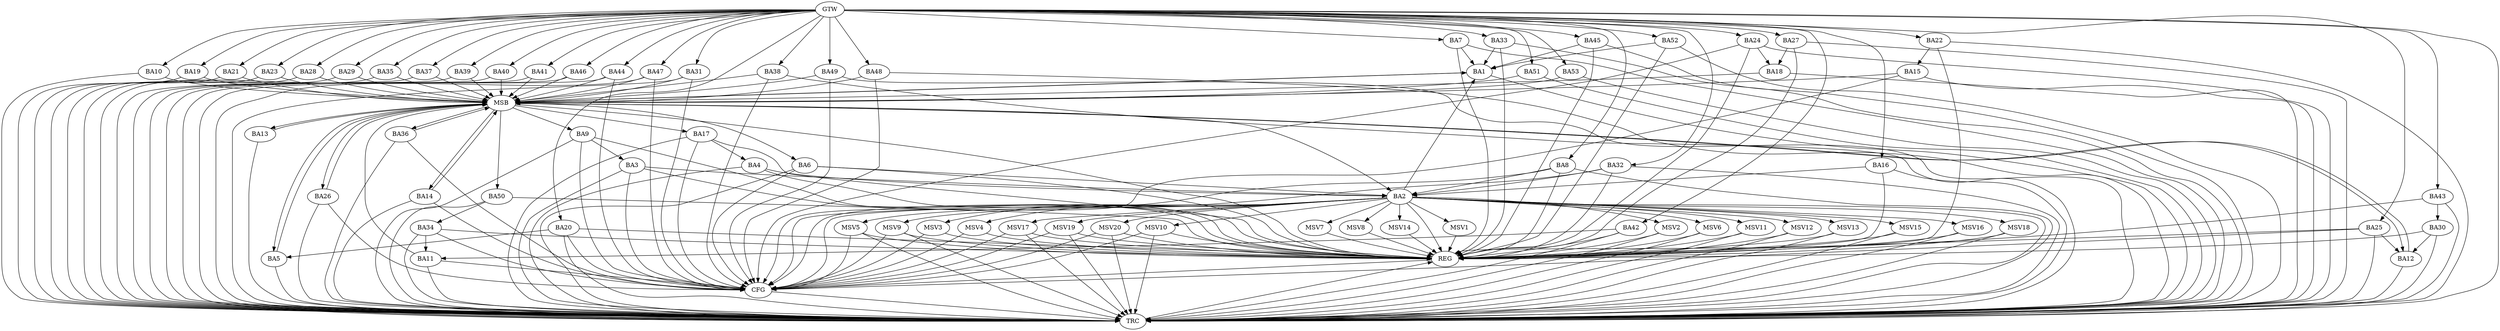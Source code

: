 strict digraph G {
  BA1 [ label="BA1" ];
  BA2 [ label="BA2" ];
  BA3 [ label="BA3" ];
  BA4 [ label="BA4" ];
  BA5 [ label="BA5" ];
  BA6 [ label="BA6" ];
  BA7 [ label="BA7" ];
  BA8 [ label="BA8" ];
  BA9 [ label="BA9" ];
  BA10 [ label="BA10" ];
  BA11 [ label="BA11" ];
  BA12 [ label="BA12" ];
  BA13 [ label="BA13" ];
  BA14 [ label="BA14" ];
  BA15 [ label="BA15" ];
  BA16 [ label="BA16" ];
  BA17 [ label="BA17" ];
  BA18 [ label="BA18" ];
  BA19 [ label="BA19" ];
  BA20 [ label="BA20" ];
  BA21 [ label="BA21" ];
  BA22 [ label="BA22" ];
  BA23 [ label="BA23" ];
  BA24 [ label="BA24" ];
  BA25 [ label="BA25" ];
  BA26 [ label="BA26" ];
  BA27 [ label="BA27" ];
  BA28 [ label="BA28" ];
  BA29 [ label="BA29" ];
  BA30 [ label="BA30" ];
  BA31 [ label="BA31" ];
  BA32 [ label="BA32" ];
  BA33 [ label="BA33" ];
  BA34 [ label="BA34" ];
  BA35 [ label="BA35" ];
  BA36 [ label="BA36" ];
  BA37 [ label="BA37" ];
  BA38 [ label="BA38" ];
  BA39 [ label="BA39" ];
  BA40 [ label="BA40" ];
  BA41 [ label="BA41" ];
  BA42 [ label="BA42" ];
  BA43 [ label="BA43" ];
  BA44 [ label="BA44" ];
  BA45 [ label="BA45" ];
  BA46 [ label="BA46" ];
  BA47 [ label="BA47" ];
  BA48 [ label="BA48" ];
  BA49 [ label="BA49" ];
  BA50 [ label="BA50" ];
  BA51 [ label="BA51" ];
  BA52 [ label="BA52" ];
  BA53 [ label="BA53" ];
  GTW [ label="GTW" ];
  REG [ label="REG" ];
  MSB [ label="MSB" ];
  CFG [ label="CFG" ];
  TRC [ label="TRC" ];
  MSV1 [ label="MSV1" ];
  MSV2 [ label="MSV2" ];
  MSV3 [ label="MSV3" ];
  MSV4 [ label="MSV4" ];
  MSV5 [ label="MSV5" ];
  MSV6 [ label="MSV6" ];
  MSV7 [ label="MSV7" ];
  MSV8 [ label="MSV8" ];
  MSV9 [ label="MSV9" ];
  MSV10 [ label="MSV10" ];
  MSV11 [ label="MSV11" ];
  MSV12 [ label="MSV12" ];
  MSV13 [ label="MSV13" ];
  MSV14 [ label="MSV14" ];
  MSV15 [ label="MSV15" ];
  MSV16 [ label="MSV16" ];
  MSV17 [ label="MSV17" ];
  MSV18 [ label="MSV18" ];
  MSV19 [ label="MSV19" ];
  MSV20 [ label="MSV20" ];
  BA2 -> BA1;
  BA3 -> BA2;
  BA4 -> BA2;
  BA6 -> BA2;
  BA7 -> BA1;
  BA8 -> BA2;
  BA9 -> BA3;
  BA16 -> BA2;
  BA17 -> BA4;
  BA20 -> BA5;
  BA22 -> BA15;
  BA24 -> BA18;
  BA25 -> BA12;
  BA27 -> BA18;
  BA30 -> BA12;
  BA32 -> BA2;
  BA33 -> BA1;
  BA34 -> BA11;
  BA42 -> BA11;
  BA43 -> BA30;
  BA45 -> BA1;
  BA50 -> BA34;
  BA52 -> BA1;
  GTW -> BA7;
  GTW -> BA8;
  GTW -> BA10;
  GTW -> BA16;
  GTW -> BA19;
  GTW -> BA20;
  GTW -> BA21;
  GTW -> BA22;
  GTW -> BA23;
  GTW -> BA24;
  GTW -> BA25;
  GTW -> BA27;
  GTW -> BA28;
  GTW -> BA29;
  GTW -> BA31;
  GTW -> BA32;
  GTW -> BA33;
  GTW -> BA35;
  GTW -> BA37;
  GTW -> BA38;
  GTW -> BA39;
  GTW -> BA40;
  GTW -> BA41;
  GTW -> BA42;
  GTW -> BA43;
  GTW -> BA44;
  GTW -> BA45;
  GTW -> BA46;
  GTW -> BA47;
  GTW -> BA48;
  GTW -> BA49;
  GTW -> BA51;
  GTW -> BA52;
  GTW -> BA53;
  BA2 -> REG;
  BA3 -> REG;
  BA4 -> REG;
  BA6 -> REG;
  BA7 -> REG;
  BA8 -> REG;
  BA9 -> REG;
  BA16 -> REG;
  BA17 -> REG;
  BA20 -> REG;
  BA22 -> REG;
  BA24 -> REG;
  BA25 -> REG;
  BA27 -> REG;
  BA30 -> REG;
  BA32 -> REG;
  BA33 -> REG;
  BA34 -> REG;
  BA42 -> REG;
  BA43 -> REG;
  BA45 -> REG;
  BA50 -> REG;
  BA52 -> REG;
  BA1 -> MSB;
  MSB -> BA2;
  MSB -> REG;
  BA5 -> MSB;
  MSB -> BA1;
  BA10 -> MSB;
  BA11 -> MSB;
  BA12 -> MSB;
  BA13 -> MSB;
  BA14 -> MSB;
  MSB -> BA13;
  BA15 -> MSB;
  MSB -> BA14;
  BA18 -> MSB;
  BA19 -> MSB;
  MSB -> BA5;
  BA21 -> MSB;
  MSB -> BA9;
  BA23 -> MSB;
  MSB -> BA6;
  BA26 -> MSB;
  MSB -> BA12;
  BA28 -> MSB;
  MSB -> BA17;
  BA29 -> MSB;
  BA31 -> MSB;
  BA35 -> MSB;
  BA36 -> MSB;
  BA37 -> MSB;
  BA38 -> MSB;
  MSB -> BA26;
  BA39 -> MSB;
  MSB -> BA36;
  BA40 -> MSB;
  BA41 -> MSB;
  BA44 -> MSB;
  BA46 -> MSB;
  BA47 -> MSB;
  BA48 -> MSB;
  BA49 -> MSB;
  BA51 -> MSB;
  BA53 -> MSB;
  MSB -> BA50;
  BA24 -> CFG;
  BA3 -> CFG;
  BA34 -> CFG;
  BA48 -> CFG;
  BA47 -> CFG;
  BA17 -> CFG;
  BA11 -> CFG;
  BA20 -> CFG;
  BA2 -> CFG;
  BA31 -> CFG;
  BA9 -> CFG;
  BA8 -> CFG;
  BA38 -> CFG;
  BA44 -> CFG;
  BA15 -> CFG;
  BA32 -> CFG;
  BA26 -> CFG;
  BA36 -> CFG;
  BA6 -> CFG;
  BA49 -> CFG;
  BA14 -> CFG;
  BA25 -> CFG;
  REG -> CFG;
  BA1 -> TRC;
  BA2 -> TRC;
  BA3 -> TRC;
  BA4 -> TRC;
  BA5 -> TRC;
  BA6 -> TRC;
  BA7 -> TRC;
  BA8 -> TRC;
  BA9 -> TRC;
  BA10 -> TRC;
  BA11 -> TRC;
  BA12 -> TRC;
  BA13 -> TRC;
  BA14 -> TRC;
  BA15 -> TRC;
  BA16 -> TRC;
  BA17 -> TRC;
  BA18 -> TRC;
  BA19 -> TRC;
  BA20 -> TRC;
  BA21 -> TRC;
  BA22 -> TRC;
  BA23 -> TRC;
  BA24 -> TRC;
  BA25 -> TRC;
  BA26 -> TRC;
  BA27 -> TRC;
  BA28 -> TRC;
  BA29 -> TRC;
  BA30 -> TRC;
  BA31 -> TRC;
  BA32 -> TRC;
  BA33 -> TRC;
  BA34 -> TRC;
  BA35 -> TRC;
  BA36 -> TRC;
  BA37 -> TRC;
  BA38 -> TRC;
  BA39 -> TRC;
  BA40 -> TRC;
  BA41 -> TRC;
  BA42 -> TRC;
  BA43 -> TRC;
  BA44 -> TRC;
  BA45 -> TRC;
  BA46 -> TRC;
  BA47 -> TRC;
  BA48 -> TRC;
  BA49 -> TRC;
  BA50 -> TRC;
  BA51 -> TRC;
  BA52 -> TRC;
  BA53 -> TRC;
  GTW -> TRC;
  CFG -> TRC;
  TRC -> REG;
  BA2 -> MSV1;
  BA2 -> MSV2;
  BA2 -> MSV3;
  BA2 -> MSV4;
  BA2 -> MSV5;
  MSV1 -> REG;
  MSV2 -> REG;
  MSV2 -> TRC;
  MSV3 -> REG;
  MSV3 -> CFG;
  MSV4 -> REG;
  MSV4 -> CFG;
  MSV5 -> REG;
  MSV5 -> TRC;
  MSV5 -> CFG;
  BA2 -> MSV6;
  MSV6 -> REG;
  MSV6 -> TRC;
  BA2 -> MSV7;
  MSV7 -> REG;
  BA2 -> MSV8;
  BA2 -> MSV9;
  BA2 -> MSV10;
  BA2 -> MSV11;
  MSV8 -> REG;
  MSV9 -> REG;
  MSV9 -> TRC;
  MSV9 -> CFG;
  MSV10 -> REG;
  MSV10 -> TRC;
  MSV10 -> CFG;
  MSV11 -> REG;
  MSV11 -> TRC;
  BA2 -> MSV12;
  BA2 -> MSV13;
  BA2 -> MSV14;
  MSV12 -> REG;
  MSV12 -> TRC;
  MSV13 -> REG;
  MSV13 -> TRC;
  MSV14 -> REG;
  BA2 -> MSV15;
  MSV15 -> REG;
  MSV15 -> TRC;
  BA2 -> MSV16;
  BA2 -> MSV17;
  MSV16 -> REG;
  MSV16 -> TRC;
  MSV17 -> REG;
  MSV17 -> TRC;
  MSV17 -> CFG;
  BA2 -> MSV18;
  BA2 -> MSV19;
  MSV18 -> REG;
  MSV18 -> TRC;
  MSV19 -> REG;
  MSV19 -> TRC;
  MSV19 -> CFG;
  BA2 -> MSV20;
  MSV20 -> REG;
  MSV20 -> TRC;
  MSV20 -> CFG;
}
